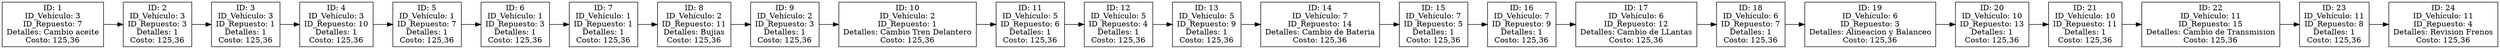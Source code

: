 digraph G {
node [shape=box];
rankdir=LR;
S1 [label="ID: 1\nID_Vehículo: 3\nID_Repuesto: 7\nDetalles: Cambio aceite\nCosto: 125,36"];
S2 [label="ID: 2\nID_Vehículo: 3\nID_Repuesto: 3\nDetalles: 1\nCosto: 125,36"];
S1 -> S2;
S3 [label="ID: 3\nID_Vehículo: 3\nID_Repuesto: 1\nDetalles: 1\nCosto: 125,36"];
S2 -> S3;
S4 [label="ID: 4\nID_Vehículo: 3\nID_Repuesto: 10\nDetalles: 1\nCosto: 125,36"];
S3 -> S4;
S5 [label="ID: 5\nID_Vehículo: 1\nID_Repuesto: 7\nDetalles: 1\nCosto: 125,36"];
S4 -> S5;
S6 [label="ID: 6\nID_Vehículo: 1\nID_Repuesto: 3\nDetalles: 1\nCosto: 125,36"];
S5 -> S6;
S7 [label="ID: 7\nID_Vehículo: 1\nID_Repuesto: 1\nDetalles: 1\nCosto: 125,36"];
S6 -> S7;
S8 [label="ID: 8\nID_Vehículo: 2\nID_Repuesto: 11\nDetalles: Bujias\nCosto: 125,36"];
S7 -> S8;
S9 [label="ID: 9\nID_Vehículo: 2\nID_Repuesto: 3\nDetalles: 1\nCosto: 125,36"];
S8 -> S9;
S10 [label="ID: 10\nID_Vehículo: 2\nID_Repuesto: 1\nDetalles: Cambio Tren Delantero\nCosto: 125,36"];
S9 -> S10;
S11 [label="ID: 11\nID_Vehículo: 5\nID_Repuesto: 6\nDetalles: 1\nCosto: 125,36"];
S10 -> S11;
S12 [label="ID: 12\nID_Vehículo: 5\nID_Repuesto: 4\nDetalles: 1\nCosto: 125,36"];
S11 -> S12;
S13 [label="ID: 13\nID_Vehículo: 5\nID_Repuesto: 9\nDetalles: 1\nCosto: 125,36"];
S12 -> S13;
S14 [label="ID: 14\nID_Vehículo: 7\nID_Repuesto: 14\nDetalles: Cambio de Bateria\nCosto: 125,36"];
S13 -> S14;
S15 [label="ID: 15\nID_Vehículo: 7\nID_Repuesto: 5\nDetalles: 1\nCosto: 125,36"];
S14 -> S15;
S16 [label="ID: 16\nID_Vehículo: 7\nID_Repuesto: 9\nDetalles: 1\nCosto: 125,36"];
S15 -> S16;
S17 [label="ID: 17\nID_Vehículo: 6\nID_Repuesto: 12\nDetalles: Cambio de LLantas\nCosto: 125,36"];
S16 -> S17;
S18 [label="ID: 18\nID_Vehículo: 6\nID_Repuesto: 7\nDetalles: 1\nCosto: 125,36"];
S17 -> S18;
S19 [label="ID: 19\nID_Vehículo: 6\nID_Repuesto: 3\nDetalles: Alineacion y Balanceo\nCosto: 125,36"];
S18 -> S19;
S20 [label="ID: 20\nID_Vehículo: 10\nID_Repuesto: 13\nDetalles: 1\nCosto: 125,36"];
S19 -> S20;
S21 [label="ID: 21\nID_Vehículo: 10\nID_Repuesto: 11\nDetalles: 1\nCosto: 125,36"];
S20 -> S21;
S22 [label="ID: 22\nID_Vehículo: 11\nID_Repuesto: 15\nDetalles: Cambio de Transmision\nCosto: 125,36"];
S21 -> S22;
S23 [label="ID: 23\nID_Vehículo: 11\nID_Repuesto: 8\nDetalles: 1\nCosto: 125,36"];
S22 -> S23;
S24 [label="ID: 24\nID_Vehículo: 11\nID_Repuesto: 4\nDetalles: Revision Frenos\nCosto: 125,36"];
S23 -> S24;
}